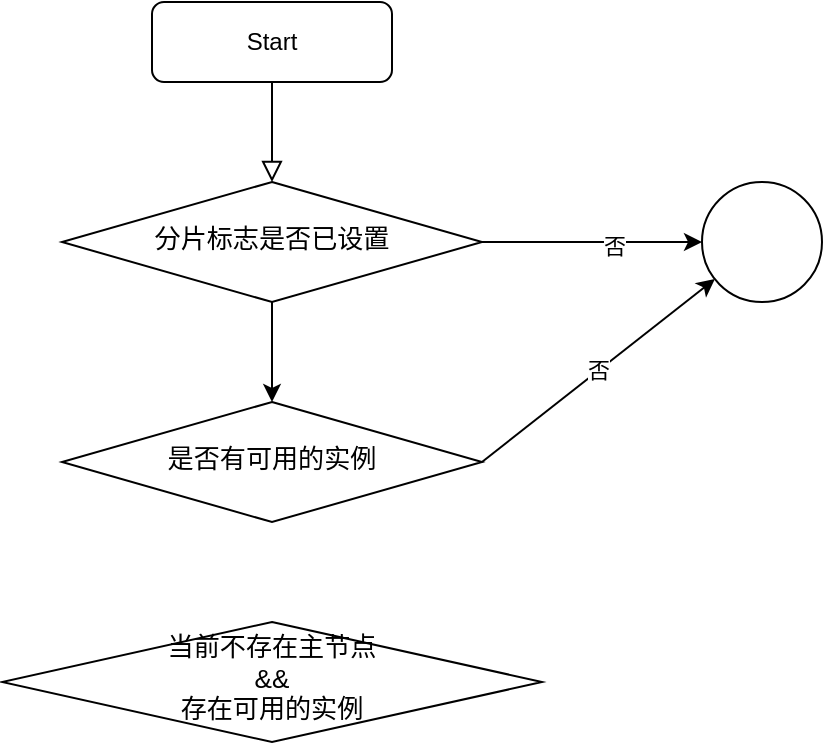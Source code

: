 <mxfile version="13.2.2" type="device"><diagram id="C5RBs43oDa-KdzZeNtuy" name="shardingIfNecessary"><mxGraphModel dx="1086" dy="806" grid="1" gridSize="10" guides="1" tooltips="1" connect="1" arrows="1" fold="1" page="1" pageScale="1" pageWidth="827" pageHeight="1169" math="0" shadow="0"><root><mxCell id="WIyWlLk6GJQsqaUBKTNV-0"/><mxCell id="WIyWlLk6GJQsqaUBKTNV-1" parent="WIyWlLk6GJQsqaUBKTNV-0"/><mxCell id="WIyWlLk6GJQsqaUBKTNV-2" value="" style="rounded=0;html=1;jettySize=auto;orthogonalLoop=1;fontSize=11;endArrow=block;endFill=0;endSize=8;strokeWidth=1;shadow=0;labelBackgroundColor=none;edgeStyle=orthogonalEdgeStyle;" parent="WIyWlLk6GJQsqaUBKTNV-1" source="WIyWlLk6GJQsqaUBKTNV-3" target="WIyWlLk6GJQsqaUBKTNV-6" edge="1"><mxGeometry relative="1" as="geometry"/></mxCell><mxCell id="WIyWlLk6GJQsqaUBKTNV-3" value="Start" style="rounded=1;whiteSpace=wrap;html=1;fontSize=12;glass=0;strokeWidth=1;shadow=0;" parent="WIyWlLk6GJQsqaUBKTNV-1" vertex="1"><mxGeometry x="105" y="80" width="120" height="40" as="geometry"/></mxCell><mxCell id="WIyWlLk6GJQsqaUBKTNV-6" value="&lt;span style=&quot;font-size: 13.067px&quot;&gt;分片标志是否已设置&lt;/span&gt;" style="rhombus;whiteSpace=wrap;html=1;shadow=0;fontFamily=Helvetica;fontSize=12;align=center;strokeWidth=1;spacing=6;spacingTop=-4;" parent="WIyWlLk6GJQsqaUBKTNV-1" vertex="1"><mxGeometry x="60" y="170" width="210" height="60" as="geometry"/></mxCell><mxCell id="mAOLGMajpg8rGEgyPuzp-1" value="" style="ellipse;whiteSpace=wrap;html=1;aspect=fixed;" vertex="1" parent="WIyWlLk6GJQsqaUBKTNV-1"><mxGeometry x="380" y="170" width="60" height="60" as="geometry"/></mxCell><mxCell id="mAOLGMajpg8rGEgyPuzp-2" value="" style="endArrow=classic;html=1;exitX=1;exitY=0.5;exitDx=0;exitDy=0;" edge="1" parent="WIyWlLk6GJQsqaUBKTNV-1" source="WIyWlLk6GJQsqaUBKTNV-6" target="mAOLGMajpg8rGEgyPuzp-1"><mxGeometry width="50" height="50" relative="1" as="geometry"><mxPoint x="390" y="440" as="sourcePoint"/><mxPoint x="440" y="390" as="targetPoint"/></mxGeometry></mxCell><mxCell id="mAOLGMajpg8rGEgyPuzp-3" value="否" style="edgeLabel;html=1;align=center;verticalAlign=middle;resizable=0;points=[];" vertex="1" connectable="0" parent="mAOLGMajpg8rGEgyPuzp-2"><mxGeometry x="0.2" y="-2" relative="1" as="geometry"><mxPoint as="offset"/></mxGeometry></mxCell><mxCell id="mAOLGMajpg8rGEgyPuzp-4" value="&lt;span style=&quot;font-size: 13.067px&quot;&gt;是否有可用的实例&lt;/span&gt;" style="rhombus;whiteSpace=wrap;html=1;shadow=0;fontFamily=Helvetica;fontSize=12;align=center;strokeWidth=1;spacing=6;spacingTop=-4;" vertex="1" parent="WIyWlLk6GJQsqaUBKTNV-1"><mxGeometry x="60" y="280" width="210" height="60" as="geometry"/></mxCell><mxCell id="mAOLGMajpg8rGEgyPuzp-5" value="否" style="endArrow=classic;html=1;exitX=1;exitY=0.5;exitDx=0;exitDy=0;" edge="1" parent="WIyWlLk6GJQsqaUBKTNV-1" source="mAOLGMajpg8rGEgyPuzp-4" target="mAOLGMajpg8rGEgyPuzp-1"><mxGeometry width="50" height="50" relative="1" as="geometry"><mxPoint x="390" y="440" as="sourcePoint"/><mxPoint x="440" y="390" as="targetPoint"/></mxGeometry></mxCell><mxCell id="mAOLGMajpg8rGEgyPuzp-6" value="" style="endArrow=classic;html=1;exitX=0.5;exitY=1;exitDx=0;exitDy=0;" edge="1" parent="WIyWlLk6GJQsqaUBKTNV-1" source="WIyWlLk6GJQsqaUBKTNV-6" target="mAOLGMajpg8rGEgyPuzp-4"><mxGeometry width="50" height="50" relative="1" as="geometry"><mxPoint x="390" y="440" as="sourcePoint"/><mxPoint x="440" y="390" as="targetPoint"/></mxGeometry></mxCell><mxCell id="mAOLGMajpg8rGEgyPuzp-7" value="&lt;span style=&quot;font-size: 13.067px&quot;&gt;当前不存在主节点&lt;br&gt;&amp;amp;&amp;amp;&lt;br&gt;存在可用的实例&lt;br&gt;&lt;/span&gt;" style="rhombus;whiteSpace=wrap;html=1;shadow=0;fontFamily=Helvetica;fontSize=12;align=center;strokeWidth=1;spacing=6;spacingTop=-4;" vertex="1" parent="WIyWlLk6GJQsqaUBKTNV-1"><mxGeometry x="30" y="390" width="270" height="60" as="geometry"/></mxCell></root></mxGraphModel></diagram></mxfile>